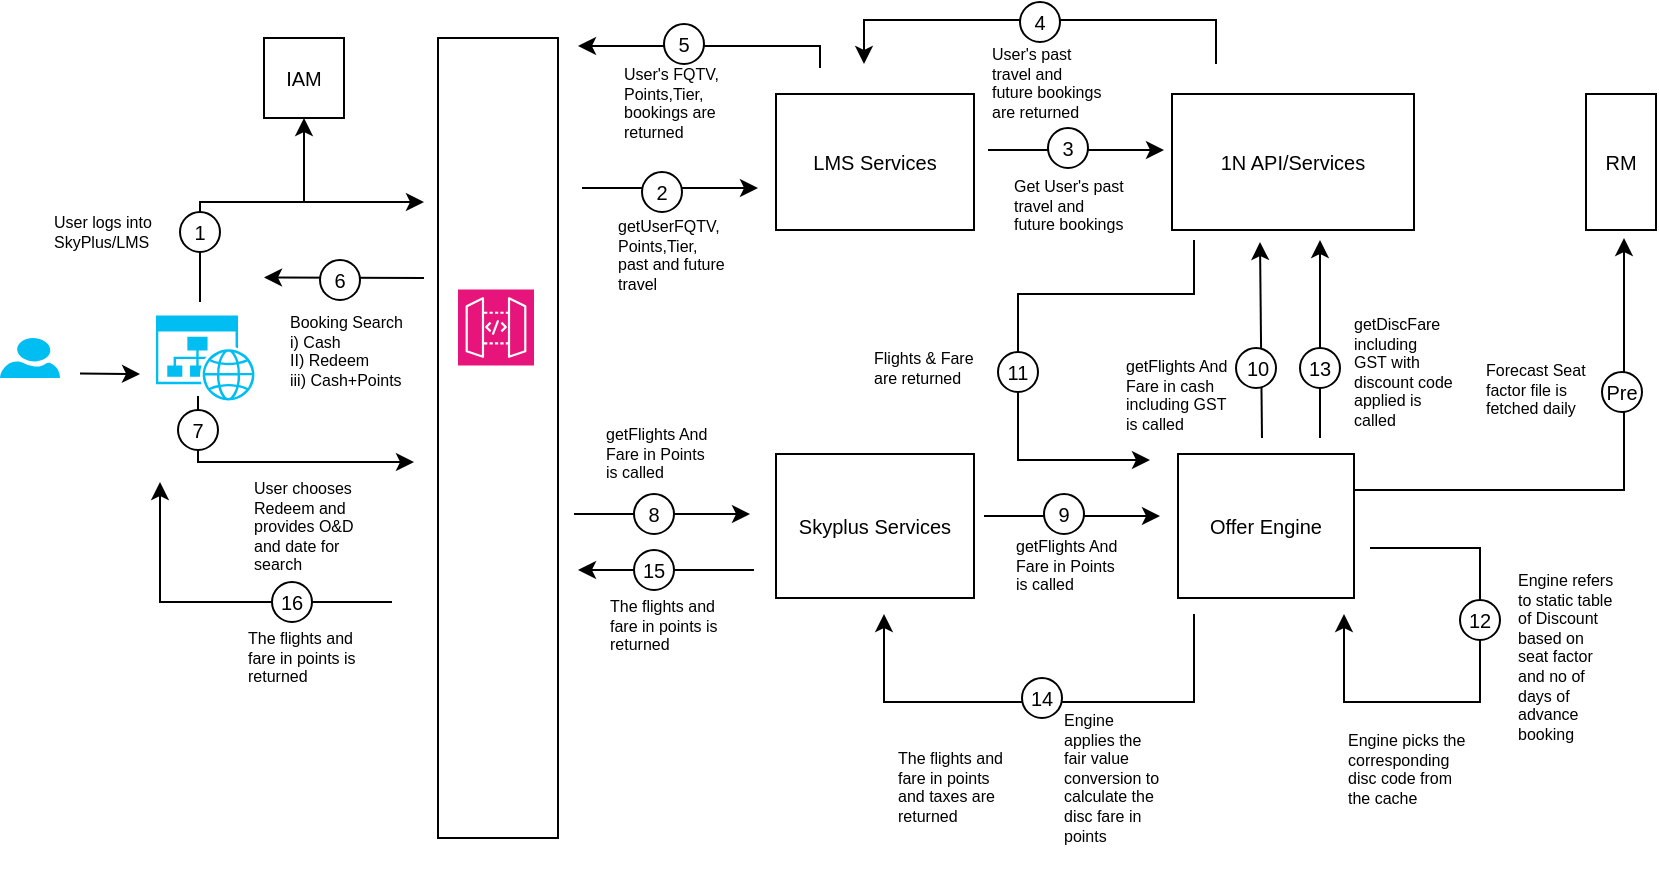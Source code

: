 <mxfile version="24.0.2" type="github" pages="2">
  <diagram name="Search and Results" id="EjSmjShiK06Z1aKPEQtG">
    <mxGraphModel dx="1034" dy="446" grid="1" gridSize="10" guides="1" tooltips="1" connect="1" arrows="1" fold="1" page="1" pageScale="1" pageWidth="850" pageHeight="1100" math="0" shadow="0">
      <root>
        <mxCell id="0" />
        <mxCell id="1" parent="0" />
        <mxCell id="NHKOM5S_4V-dGVnU0B9f-1" value="" style="endArrow=classic;html=1;rounded=0;" parent="1" edge="1">
          <mxGeometry width="50" height="50" relative="1" as="geometry">
            <mxPoint x="639" y="240" as="sourcePoint" />
            <mxPoint x="638" y="142" as="targetPoint" />
          </mxGeometry>
        </mxCell>
        <mxCell id="NHKOM5S_4V-dGVnU0B9f-2" value="" style="verticalLabelPosition=bottom;html=1;verticalAlign=top;align=center;strokeColor=none;fillColor=#00BEF2;shape=mxgraph.azure.user;" parent="1" vertex="1">
          <mxGeometry x="8" y="190" width="30" height="20" as="geometry" />
        </mxCell>
        <mxCell id="NHKOM5S_4V-dGVnU0B9f-3" value="" style="rounded=0;whiteSpace=wrap;html=1;" parent="1" vertex="1">
          <mxGeometry x="227" y="40" width="60" height="400" as="geometry" />
        </mxCell>
        <mxCell id="NHKOM5S_4V-dGVnU0B9f-4" value="" style="verticalLabelPosition=bottom;html=1;verticalAlign=top;align=center;strokeColor=none;fillColor=#00BEF2;shape=mxgraph.azure.website_generic;pointerEvents=1;" parent="1" vertex="1">
          <mxGeometry x="86" y="178.75" width="50" height="42.5" as="geometry" />
        </mxCell>
        <mxCell id="NHKOM5S_4V-dGVnU0B9f-5" value="" style="sketch=0;points=[[0,0,0],[0.25,0,0],[0.5,0,0],[0.75,0,0],[1,0,0],[0,1,0],[0.25,1,0],[0.5,1,0],[0.75,1,0],[1,1,0],[0,0.25,0],[0,0.5,0],[0,0.75,0],[1,0.25,0],[1,0.5,0],[1,0.75,0]];outlineConnect=0;fontColor=#232F3E;fillColor=#E7157B;strokeColor=#ffffff;dashed=0;verticalLabelPosition=bottom;verticalAlign=top;align=center;html=1;fontSize=12;fontStyle=0;aspect=fixed;shape=mxgraph.aws4.resourceIcon;resIcon=mxgraph.aws4.api_gateway;" parent="1" vertex="1">
          <mxGeometry x="237" y="165.75" width="38" height="38" as="geometry" />
        </mxCell>
        <mxCell id="NHKOM5S_4V-dGVnU0B9f-6" value="" style="endArrow=classic;html=1;rounded=0;" parent="1" edge="1">
          <mxGeometry width="50" height="50" relative="1" as="geometry">
            <mxPoint x="48" y="207.75" as="sourcePoint" />
            <mxPoint x="78" y="208" as="targetPoint" />
          </mxGeometry>
        </mxCell>
        <mxCell id="NHKOM5S_4V-dGVnU0B9f-7" value="" style="endArrow=classic;html=1;rounded=0;" parent="1" edge="1">
          <mxGeometry width="50" height="50" relative="1" as="geometry">
            <mxPoint x="108" y="172" as="sourcePoint" />
            <mxPoint x="220" y="122" as="targetPoint" />
            <Array as="points">
              <mxPoint x="108" y="122" />
            </Array>
          </mxGeometry>
        </mxCell>
        <mxCell id="NHKOM5S_4V-dGVnU0B9f-8" value="Booking Search&lt;br&gt;i) Cash&lt;br&gt;II) Redeem&lt;br&gt;iii) Cash+Points" style="text;html=1;strokeColor=none;fillColor=none;align=left;verticalAlign=top;whiteSpace=wrap;rounded=0;fontSize=8;" parent="1" vertex="1">
          <mxGeometry x="150.5" y="171" width="58.5" height="47" as="geometry" />
        </mxCell>
        <mxCell id="NHKOM5S_4V-dGVnU0B9f-9" value="" style="endArrow=classic;html=1;rounded=0;entryX=0.5;entryY=1;entryDx=0;entryDy=0;" parent="1" target="NHKOM5S_4V-dGVnU0B9f-10" edge="1">
          <mxGeometry width="50" height="50" relative="1" as="geometry">
            <mxPoint x="160" y="122" as="sourcePoint" />
            <mxPoint x="200" y="72" as="targetPoint" />
          </mxGeometry>
        </mxCell>
        <mxCell id="NHKOM5S_4V-dGVnU0B9f-10" value="&lt;font style=&quot;font-size: 10px;&quot;&gt;IAM&lt;/font&gt;" style="rounded=0;whiteSpace=wrap;html=1;" parent="1" vertex="1">
          <mxGeometry x="140" y="40" width="40" height="40" as="geometry" />
        </mxCell>
        <mxCell id="NHKOM5S_4V-dGVnU0B9f-11" value="" style="endArrow=classic;html=1;rounded=0;" parent="1" edge="1">
          <mxGeometry width="50" height="50" relative="1" as="geometry">
            <mxPoint x="220" y="160" as="sourcePoint" />
            <mxPoint x="140" y="159.75" as="targetPoint" />
          </mxGeometry>
        </mxCell>
        <mxCell id="NHKOM5S_4V-dGVnU0B9f-12" value="" style="ellipse;whiteSpace=wrap;html=1;aspect=fixed;" parent="1" vertex="1">
          <mxGeometry x="168" y="151" width="20" height="20" as="geometry" />
        </mxCell>
        <mxCell id="NHKOM5S_4V-dGVnU0B9f-13" value="&lt;font style=&quot;font-size: 10px;&quot;&gt;6&lt;/font&gt;" style="text;html=1;strokeColor=none;fillColor=none;align=center;verticalAlign=middle;whiteSpace=wrap;rounded=0;" parent="1" vertex="1">
          <mxGeometry x="163" y="151" width="30" height="20" as="geometry" />
        </mxCell>
        <mxCell id="NHKOM5S_4V-dGVnU0B9f-14" value="" style="ellipse;whiteSpace=wrap;html=1;aspect=fixed;" parent="1" vertex="1">
          <mxGeometry x="98" y="127" width="20" height="20" as="geometry" />
        </mxCell>
        <mxCell id="NHKOM5S_4V-dGVnU0B9f-15" value="&lt;font style=&quot;font-size: 10px;&quot;&gt;1&lt;/font&gt;" style="text;html=1;strokeColor=none;fillColor=none;align=center;verticalAlign=middle;whiteSpace=wrap;rounded=0;" parent="1" vertex="1">
          <mxGeometry x="93" y="127" width="30" height="20" as="geometry" />
        </mxCell>
        <mxCell id="NHKOM5S_4V-dGVnU0B9f-16" value="User logs into SkyPlus/LMS" style="text;html=1;strokeColor=none;fillColor=none;align=left;verticalAlign=top;whiteSpace=wrap;rounded=0;fontSize=8;" parent="1" vertex="1">
          <mxGeometry x="32.5" y="120.5" width="58.5" height="38.5" as="geometry" />
        </mxCell>
        <mxCell id="NHKOM5S_4V-dGVnU0B9f-17" value="" style="endArrow=classic;html=1;rounded=0;" parent="1" edge="1">
          <mxGeometry width="50" height="50" relative="1" as="geometry">
            <mxPoint x="107" y="219" as="sourcePoint" />
            <mxPoint x="215" y="252" as="targetPoint" />
            <Array as="points">
              <mxPoint x="107" y="252" />
            </Array>
          </mxGeometry>
        </mxCell>
        <mxCell id="NHKOM5S_4V-dGVnU0B9f-18" value="" style="ellipse;whiteSpace=wrap;html=1;aspect=fixed;" parent="1" vertex="1">
          <mxGeometry x="97" y="226" width="20" height="20" as="geometry" />
        </mxCell>
        <mxCell id="NHKOM5S_4V-dGVnU0B9f-19" value="&lt;font style=&quot;font-size: 10px;&quot;&gt;7&lt;/font&gt;" style="text;html=1;strokeColor=none;fillColor=none;align=center;verticalAlign=middle;whiteSpace=wrap;rounded=0;" parent="1" vertex="1">
          <mxGeometry x="92" y="226" width="30" height="20" as="geometry" />
        </mxCell>
        <mxCell id="NHKOM5S_4V-dGVnU0B9f-20" value="User chooses Redeem and provides O&amp;amp;D and date for search" style="text;html=1;strokeColor=none;fillColor=none;align=left;verticalAlign=top;whiteSpace=wrap;rounded=0;fontSize=8;" parent="1" vertex="1">
          <mxGeometry x="132.5" y="253.5" width="58.5" height="38.5" as="geometry" />
        </mxCell>
        <mxCell id="NHKOM5S_4V-dGVnU0B9f-21" value="&lt;font style=&quot;font-size: 10px;&quot;&gt;LMS Services&lt;/font&gt;" style="rounded=0;whiteSpace=wrap;html=1;" parent="1" vertex="1">
          <mxGeometry x="396" y="68" width="99" height="68" as="geometry" />
        </mxCell>
        <mxCell id="NHKOM5S_4V-dGVnU0B9f-22" value="&lt;font style=&quot;font-size: 10px;&quot;&gt;Skyplus Services&lt;/font&gt;" style="rounded=0;whiteSpace=wrap;html=1;" parent="1" vertex="1">
          <mxGeometry x="396" y="248" width="99" height="72" as="geometry" />
        </mxCell>
        <mxCell id="NHKOM5S_4V-dGVnU0B9f-23" value="&lt;font style=&quot;font-size: 10px;&quot;&gt;Offer Engine&lt;/font&gt;" style="rounded=0;whiteSpace=wrap;html=1;" parent="1" vertex="1">
          <mxGeometry x="597" y="248" width="88" height="72" as="geometry" />
        </mxCell>
        <mxCell id="NHKOM5S_4V-dGVnU0B9f-24" value="" style="endArrow=classic;html=1;rounded=0;" parent="1" edge="1">
          <mxGeometry width="50" height="50" relative="1" as="geometry">
            <mxPoint x="299" y="115" as="sourcePoint" />
            <mxPoint x="387" y="115" as="targetPoint" />
          </mxGeometry>
        </mxCell>
        <mxCell id="NHKOM5S_4V-dGVnU0B9f-25" value="&lt;font style=&quot;font-size: 10px;&quot;&gt;1N API/Services&lt;/font&gt;" style="rounded=0;whiteSpace=wrap;html=1;" parent="1" vertex="1">
          <mxGeometry x="594" y="68" width="121" height="68" as="geometry" />
        </mxCell>
        <mxCell id="NHKOM5S_4V-dGVnU0B9f-26" value="" style="ellipse;whiteSpace=wrap;html=1;aspect=fixed;" parent="1" vertex="1">
          <mxGeometry x="329" y="107" width="20" height="20" as="geometry" />
        </mxCell>
        <mxCell id="NHKOM5S_4V-dGVnU0B9f-27" value="&lt;font style=&quot;font-size: 10px;&quot;&gt;2&lt;/font&gt;" style="text;html=1;strokeColor=none;fillColor=none;align=center;verticalAlign=middle;whiteSpace=wrap;rounded=0;" parent="1" vertex="1">
          <mxGeometry x="324" y="107" width="30" height="20" as="geometry" />
        </mxCell>
        <mxCell id="NHKOM5S_4V-dGVnU0B9f-28" value="getUserFQTV, Points,Tier, past and future travel" style="text;html=1;strokeColor=none;fillColor=none;align=left;verticalAlign=top;whiteSpace=wrap;rounded=0;fontSize=8;" parent="1" vertex="1">
          <mxGeometry x="314.75" y="123" width="58.5" height="53" as="geometry" />
        </mxCell>
        <mxCell id="NHKOM5S_4V-dGVnU0B9f-29" value="getDiscFare including GST&amp;nbsp;&lt;span style=&quot;background-color: initial;&quot;&gt;with&lt;/span&gt;&lt;div&gt;discount code applied is called&lt;/div&gt;" style="text;html=1;strokeColor=none;fillColor=none;align=left;verticalAlign=top;whiteSpace=wrap;rounded=0;fontSize=8;" parent="1" vertex="1">
          <mxGeometry x="683" y="172" width="52" height="55" as="geometry" />
        </mxCell>
        <mxCell id="NHKOM5S_4V-dGVnU0B9f-30" value="" style="endArrow=classic;html=1;rounded=0;" parent="1" edge="1">
          <mxGeometry width="50" height="50" relative="1" as="geometry">
            <mxPoint x="500" y="279" as="sourcePoint" />
            <mxPoint x="588" y="279" as="targetPoint" />
          </mxGeometry>
        </mxCell>
        <mxCell id="NHKOM5S_4V-dGVnU0B9f-31" value="" style="ellipse;whiteSpace=wrap;html=1;aspect=fixed;" parent="1" vertex="1">
          <mxGeometry x="530" y="268" width="20" height="20" as="geometry" />
        </mxCell>
        <mxCell id="NHKOM5S_4V-dGVnU0B9f-32" value="&lt;span style=&quot;font-size: 10px;&quot;&gt;9&lt;/span&gt;" style="text;html=1;strokeColor=none;fillColor=none;align=center;verticalAlign=middle;whiteSpace=wrap;rounded=0;" parent="1" vertex="1">
          <mxGeometry x="525" y="268" width="30" height="20" as="geometry" />
        </mxCell>
        <mxCell id="NHKOM5S_4V-dGVnU0B9f-33" value="getFlights And Fare in cash including GST is called" style="text;html=1;strokeColor=none;fillColor=none;align=left;verticalAlign=top;whiteSpace=wrap;rounded=0;fontSize=8;" parent="1" vertex="1">
          <mxGeometry x="569" y="192.5" width="58.5" height="33" as="geometry" />
        </mxCell>
        <mxCell id="NHKOM5S_4V-dGVnU0B9f-34" value="" style="endArrow=classic;html=1;rounded=0;" parent="1" edge="1">
          <mxGeometry width="50" height="50" relative="1" as="geometry">
            <mxPoint x="295" y="278" as="sourcePoint" />
            <mxPoint x="383" y="278" as="targetPoint" />
          </mxGeometry>
        </mxCell>
        <mxCell id="NHKOM5S_4V-dGVnU0B9f-35" value="" style="ellipse;whiteSpace=wrap;html=1;aspect=fixed;" parent="1" vertex="1">
          <mxGeometry x="325" y="268" width="20" height="20" as="geometry" />
        </mxCell>
        <mxCell id="NHKOM5S_4V-dGVnU0B9f-36" value="&lt;font style=&quot;font-size: 10px;&quot;&gt;8&lt;/font&gt;" style="text;html=1;strokeColor=none;fillColor=none;align=center;verticalAlign=middle;whiteSpace=wrap;rounded=0;" parent="1" vertex="1">
          <mxGeometry x="320" y="268" width="30" height="20" as="geometry" />
        </mxCell>
        <mxCell id="NHKOM5S_4V-dGVnU0B9f-37" value="getFlights And Fare in Points is called" style="text;html=1;strokeColor=none;fillColor=none;align=left;verticalAlign=top;whiteSpace=wrap;rounded=0;fontSize=8;" parent="1" vertex="1">
          <mxGeometry x="308.75" y="227" width="58.5" height="33" as="geometry" />
        </mxCell>
        <mxCell id="NHKOM5S_4V-dGVnU0B9f-38" value="" style="endArrow=classic;html=1;rounded=0;" parent="1" edge="1">
          <mxGeometry width="50" height="50" relative="1" as="geometry">
            <mxPoint x="668" y="240" as="sourcePoint" />
            <mxPoint x="668" y="141" as="targetPoint" />
            <Array as="points">
              <mxPoint x="668" y="196" />
            </Array>
          </mxGeometry>
        </mxCell>
        <mxCell id="NHKOM5S_4V-dGVnU0B9f-39" value="&lt;font style=&quot;font-size: 10px;&quot;&gt;RM&lt;/font&gt;" style="rounded=0;whiteSpace=wrap;html=1;" parent="1" vertex="1">
          <mxGeometry x="801" y="68" width="35" height="68" as="geometry" />
        </mxCell>
        <mxCell id="NHKOM5S_4V-dGVnU0B9f-40" value="" style="endArrow=classic;html=1;rounded=0;" parent="1" edge="1">
          <mxGeometry width="50" height="50" relative="1" as="geometry">
            <mxPoint x="502" y="96" as="sourcePoint" />
            <mxPoint x="590" y="96" as="targetPoint" />
          </mxGeometry>
        </mxCell>
        <mxCell id="NHKOM5S_4V-dGVnU0B9f-41" value="" style="ellipse;whiteSpace=wrap;html=1;aspect=fixed;" parent="1" vertex="1">
          <mxGeometry x="532" y="85" width="20" height="20" as="geometry" />
        </mxCell>
        <mxCell id="NHKOM5S_4V-dGVnU0B9f-42" value="&lt;font style=&quot;font-size: 10px;&quot;&gt;3&lt;/font&gt;" style="text;html=1;strokeColor=none;fillColor=none;align=center;verticalAlign=middle;whiteSpace=wrap;rounded=0;" parent="1" vertex="1">
          <mxGeometry x="527" y="85" width="30" height="20" as="geometry" />
        </mxCell>
        <mxCell id="NHKOM5S_4V-dGVnU0B9f-43" value="Get User&#39;s past travel and future bookings&amp;nbsp;" style="text;html=1;strokeColor=none;fillColor=none;align=left;verticalAlign=top;whiteSpace=wrap;rounded=0;fontSize=8;" parent="1" vertex="1">
          <mxGeometry x="512.75" y="103" width="58.5" height="33" as="geometry" />
        </mxCell>
        <mxCell id="NHKOM5S_4V-dGVnU0B9f-44" value="" style="ellipse;whiteSpace=wrap;html=1;aspect=fixed;" parent="1" vertex="1">
          <mxGeometry x="626" y="195" width="20" height="20" as="geometry" />
        </mxCell>
        <mxCell id="NHKOM5S_4V-dGVnU0B9f-45" value="&lt;span style=&quot;font-size: 10px;&quot;&gt;10&lt;/span&gt;" style="text;html=1;strokeColor=none;fillColor=none;align=center;verticalAlign=middle;whiteSpace=wrap;rounded=0;" parent="1" vertex="1">
          <mxGeometry x="622" y="195" width="30" height="20" as="geometry" />
        </mxCell>
        <mxCell id="NHKOM5S_4V-dGVnU0B9f-46" value="getFlights And Fare in Points is called" style="text;html=1;strokeColor=none;fillColor=none;align=left;verticalAlign=top;whiteSpace=wrap;rounded=0;fontSize=8;" parent="1" vertex="1">
          <mxGeometry x="513.75" y="283" width="58.5" height="33" as="geometry" />
        </mxCell>
        <mxCell id="NHKOM5S_4V-dGVnU0B9f-47" value="" style="ellipse;whiteSpace=wrap;html=1;aspect=fixed;" parent="1" vertex="1">
          <mxGeometry x="658" y="195" width="20" height="20" as="geometry" />
        </mxCell>
        <mxCell id="NHKOM5S_4V-dGVnU0B9f-48" value="&lt;span style=&quot;font-size: 10px;&quot;&gt;13&lt;/span&gt;" style="text;html=1;strokeColor=none;fillColor=none;align=center;verticalAlign=middle;whiteSpace=wrap;rounded=0;" parent="1" vertex="1">
          <mxGeometry x="653" y="195" width="30" height="20" as="geometry" />
        </mxCell>
        <mxCell id="NHKOM5S_4V-dGVnU0B9f-49" value="" style="endArrow=classic;html=1;rounded=0;" parent="1" edge="1">
          <mxGeometry width="50" height="50" relative="1" as="geometry">
            <mxPoint x="605" y="141" as="sourcePoint" />
            <mxPoint x="583" y="251" as="targetPoint" />
            <Array as="points">
              <mxPoint x="605" y="168" />
              <mxPoint x="517" y="168" />
              <mxPoint x="517" y="207" />
              <mxPoint x="517" y="251" />
            </Array>
          </mxGeometry>
        </mxCell>
        <mxCell id="NHKOM5S_4V-dGVnU0B9f-50" value="" style="ellipse;whiteSpace=wrap;html=1;aspect=fixed;" parent="1" vertex="1">
          <mxGeometry x="507" y="197" width="20" height="20" as="geometry" />
        </mxCell>
        <mxCell id="NHKOM5S_4V-dGVnU0B9f-51" value="&lt;font style=&quot;font-size: 10px;&quot;&gt;11&lt;/font&gt;" style="text;html=1;strokeColor=none;fillColor=none;align=center;verticalAlign=middle;whiteSpace=wrap;rounded=0;" parent="1" vertex="1">
          <mxGeometry x="502" y="197" width="30" height="20" as="geometry" />
        </mxCell>
        <mxCell id="NHKOM5S_4V-dGVnU0B9f-52" value="Flights &amp;amp; Fare are returned" style="text;html=1;strokeColor=none;fillColor=none;align=left;verticalAlign=top;whiteSpace=wrap;rounded=0;fontSize=8;" parent="1" vertex="1">
          <mxGeometry x="443" y="188.5" width="58.5" height="33" as="geometry" />
        </mxCell>
        <mxCell id="NHKOM5S_4V-dGVnU0B9f-53" value="Forecast Seat factor file is fetched daily" style="text;html=1;strokeColor=none;fillColor=none;align=left;verticalAlign=top;whiteSpace=wrap;rounded=0;fontSize=8;" parent="1" vertex="1">
          <mxGeometry x="749" y="195" width="52" height="55" as="geometry" />
        </mxCell>
        <mxCell id="NHKOM5S_4V-dGVnU0B9f-54" value="" style="endArrow=classic;html=1;rounded=0;" parent="1" edge="1">
          <mxGeometry width="50" height="50" relative="1" as="geometry">
            <mxPoint x="693" y="295" as="sourcePoint" />
            <mxPoint x="680" y="328" as="targetPoint" />
            <Array as="points">
              <mxPoint x="748" y="295" />
              <mxPoint x="748" y="372" />
              <mxPoint x="680" y="372" />
              <mxPoint x="680" y="350" />
            </Array>
          </mxGeometry>
        </mxCell>
        <mxCell id="NHKOM5S_4V-dGVnU0B9f-55" value="" style="ellipse;whiteSpace=wrap;html=1;aspect=fixed;" parent="1" vertex="1">
          <mxGeometry x="738" y="321" width="20" height="20" as="geometry" />
        </mxCell>
        <mxCell id="NHKOM5S_4V-dGVnU0B9f-56" value="&lt;font style=&quot;font-size: 10px;&quot;&gt;12&lt;/font&gt;" style="text;html=1;strokeColor=none;fillColor=none;align=center;verticalAlign=middle;whiteSpace=wrap;rounded=0;" parent="1" vertex="1">
          <mxGeometry x="733" y="321" width="30" height="20" as="geometry" />
        </mxCell>
        <mxCell id="NHKOM5S_4V-dGVnU0B9f-57" value="" style="endArrow=classic;html=1;rounded=0;" parent="1" edge="1">
          <mxGeometry width="50" height="50" relative="1" as="geometry">
            <mxPoint x="616" y="53" as="sourcePoint" />
            <mxPoint x="440" y="53" as="targetPoint" />
            <Array as="points">
              <mxPoint x="616" y="31" />
              <mxPoint x="528" y="31" />
              <mxPoint x="440" y="31" />
            </Array>
          </mxGeometry>
        </mxCell>
        <mxCell id="NHKOM5S_4V-dGVnU0B9f-58" value="" style="ellipse;whiteSpace=wrap;html=1;aspect=fixed;" parent="1" vertex="1">
          <mxGeometry x="518" y="22" width="20" height="20" as="geometry" />
        </mxCell>
        <mxCell id="NHKOM5S_4V-dGVnU0B9f-59" value="&lt;font style=&quot;font-size: 10px;&quot;&gt;4&lt;/font&gt;" style="text;html=1;strokeColor=none;fillColor=none;align=center;verticalAlign=middle;whiteSpace=wrap;rounded=0;" parent="1" vertex="1">
          <mxGeometry x="513" y="22" width="30" height="20" as="geometry" />
        </mxCell>
        <mxCell id="NHKOM5S_4V-dGVnU0B9f-60" value="User&#39;s past travel and future bookings are returned" style="text;html=1;strokeColor=none;fillColor=none;align=left;verticalAlign=top;whiteSpace=wrap;rounded=0;fontSize=8;" parent="1" vertex="1">
          <mxGeometry x="501.75" y="37" width="58.5" height="33" as="geometry" />
        </mxCell>
        <mxCell id="NHKOM5S_4V-dGVnU0B9f-61" value="Engine refers to static table of Discount based on seat factor and no of days of advance booking" style="text;html=1;strokeColor=none;fillColor=none;align=left;verticalAlign=top;whiteSpace=wrap;rounded=0;fontSize=8;" parent="1" vertex="1">
          <mxGeometry x="765" y="300" width="52" height="94" as="geometry" />
        </mxCell>
        <mxCell id="NHKOM5S_4V-dGVnU0B9f-62" value="Engine picks the corresponding disc code from the cache" style="text;html=1;strokeColor=none;fillColor=none;align=left;verticalAlign=top;whiteSpace=wrap;rounded=0;fontSize=8;" parent="1" vertex="1">
          <mxGeometry x="680" y="380" width="62" height="50" as="geometry" />
        </mxCell>
        <mxCell id="NHKOM5S_4V-dGVnU0B9f-63" value="" style="endArrow=classic;html=1;rounded=0;" parent="1" edge="1">
          <mxGeometry width="50" height="50" relative="1" as="geometry">
            <mxPoint x="605" y="328" as="sourcePoint" />
            <mxPoint x="450" y="328" as="targetPoint" />
            <Array as="points">
              <mxPoint x="605" y="372" />
              <mxPoint x="450" y="372" />
            </Array>
          </mxGeometry>
        </mxCell>
        <mxCell id="NHKOM5S_4V-dGVnU0B9f-64" value="" style="ellipse;whiteSpace=wrap;html=1;aspect=fixed;" parent="1" vertex="1">
          <mxGeometry x="519" y="360" width="20" height="20" as="geometry" />
        </mxCell>
        <mxCell id="NHKOM5S_4V-dGVnU0B9f-65" value="&lt;font style=&quot;font-size: 10px;&quot;&gt;14&lt;/font&gt;" style="text;html=1;strokeColor=none;fillColor=none;align=center;verticalAlign=middle;whiteSpace=wrap;rounded=0;" parent="1" vertex="1">
          <mxGeometry x="514" y="360" width="30" height="20" as="geometry" />
        </mxCell>
        <mxCell id="NHKOM5S_4V-dGVnU0B9f-66" value="The flights and fare in points&amp;nbsp; and taxes are returned" style="text;html=1;strokeColor=none;fillColor=none;align=left;verticalAlign=top;whiteSpace=wrap;rounded=0;fontSize=8;" parent="1" vertex="1">
          <mxGeometry x="454.5" y="388.5" width="58.5" height="33" as="geometry" />
        </mxCell>
        <mxCell id="NHKOM5S_4V-dGVnU0B9f-67" value="" style="endArrow=classic;html=1;rounded=0;" parent="1" edge="1">
          <mxGeometry width="50" height="50" relative="1" as="geometry">
            <mxPoint x="385" y="306" as="sourcePoint" />
            <mxPoint x="297" y="306" as="targetPoint" />
            <Array as="points">
              <mxPoint x="352" y="306" />
              <mxPoint x="319" y="306" />
            </Array>
          </mxGeometry>
        </mxCell>
        <mxCell id="NHKOM5S_4V-dGVnU0B9f-68" value="" style="ellipse;whiteSpace=wrap;html=1;aspect=fixed;" parent="1" vertex="1">
          <mxGeometry x="325" y="296" width="20" height="20" as="geometry" />
        </mxCell>
        <mxCell id="NHKOM5S_4V-dGVnU0B9f-69" value="&lt;font style=&quot;font-size: 10px;&quot;&gt;15&lt;/font&gt;" style="text;html=1;strokeColor=none;fillColor=none;align=center;verticalAlign=middle;whiteSpace=wrap;rounded=0;" parent="1" vertex="1">
          <mxGeometry x="320" y="296" width="30" height="20" as="geometry" />
        </mxCell>
        <mxCell id="NHKOM5S_4V-dGVnU0B9f-70" value="The flights and fare in points is returned" style="text;html=1;strokeColor=none;fillColor=none;align=left;verticalAlign=top;whiteSpace=wrap;rounded=0;fontSize=8;" parent="1" vertex="1">
          <mxGeometry x="310.75" y="313" width="58.5" height="33" as="geometry" />
        </mxCell>
        <mxCell id="NHKOM5S_4V-dGVnU0B9f-71" value="" style="endArrow=classic;html=1;rounded=0;" parent="1" edge="1">
          <mxGeometry width="50" height="50" relative="1" as="geometry">
            <mxPoint x="204" y="322" as="sourcePoint" />
            <mxPoint x="88" y="262" as="targetPoint" />
            <Array as="points">
              <mxPoint x="171" y="322" />
              <mxPoint x="88" y="322" />
            </Array>
          </mxGeometry>
        </mxCell>
        <mxCell id="NHKOM5S_4V-dGVnU0B9f-72" value="" style="ellipse;whiteSpace=wrap;html=1;aspect=fixed;" parent="1" vertex="1">
          <mxGeometry x="144" y="312" width="20" height="20" as="geometry" />
        </mxCell>
        <mxCell id="NHKOM5S_4V-dGVnU0B9f-73" value="&lt;font style=&quot;font-size: 10px;&quot;&gt;16&lt;/font&gt;" style="text;html=1;strokeColor=none;fillColor=none;align=center;verticalAlign=middle;whiteSpace=wrap;rounded=0;" parent="1" vertex="1">
          <mxGeometry x="139" y="312" width="30" height="20" as="geometry" />
        </mxCell>
        <mxCell id="NHKOM5S_4V-dGVnU0B9f-74" value="The flights and fare in points is returned" style="text;html=1;strokeColor=none;fillColor=none;align=left;verticalAlign=top;whiteSpace=wrap;rounded=0;fontSize=8;" parent="1" vertex="1">
          <mxGeometry x="129.75" y="329" width="58.5" height="33" as="geometry" />
        </mxCell>
        <mxCell id="NHKOM5S_4V-dGVnU0B9f-75" value="" style="endArrow=classic;html=1;rounded=0;" parent="1" edge="1">
          <mxGeometry width="50" height="50" relative="1" as="geometry">
            <mxPoint x="418" y="55" as="sourcePoint" />
            <mxPoint x="297" y="44" as="targetPoint" />
            <Array as="points">
              <mxPoint x="418" y="44" />
            </Array>
          </mxGeometry>
        </mxCell>
        <mxCell id="NHKOM5S_4V-dGVnU0B9f-76" value="User&#39;s FQTV, Points,Tier, bookings are returned" style="text;html=1;strokeColor=none;fillColor=none;align=left;verticalAlign=top;whiteSpace=wrap;rounded=0;fontSize=8;" parent="1" vertex="1">
          <mxGeometry x="318" y="47" width="58.5" height="52" as="geometry" />
        </mxCell>
        <mxCell id="NHKOM5S_4V-dGVnU0B9f-77" value="" style="ellipse;whiteSpace=wrap;html=1;aspect=fixed;" parent="1" vertex="1">
          <mxGeometry x="340" y="33" width="20" height="20" as="geometry" />
        </mxCell>
        <mxCell id="NHKOM5S_4V-dGVnU0B9f-78" value="&lt;font style=&quot;font-size: 10px;&quot;&gt;5&lt;/font&gt;" style="text;html=1;strokeColor=none;fillColor=none;align=center;verticalAlign=middle;whiteSpace=wrap;rounded=0;" parent="1" vertex="1">
          <mxGeometry x="335" y="33" width="30" height="20" as="geometry" />
        </mxCell>
        <mxCell id="NHKOM5S_4V-dGVnU0B9f-79" value="" style="endArrow=classic;html=1;rounded=0;entryX=1;entryY=0.25;entryDx=0;entryDy=0;exitX=1;exitY=0.25;exitDx=0;exitDy=0;" parent="1" source="NHKOM5S_4V-dGVnU0B9f-23" edge="1">
          <mxGeometry width="50" height="50" relative="1" as="geometry">
            <mxPoint x="817" y="157" as="sourcePoint" />
            <mxPoint x="820" y="140" as="targetPoint" />
            <Array as="points">
              <mxPoint x="820" y="266" />
            </Array>
          </mxGeometry>
        </mxCell>
        <mxCell id="NHKOM5S_4V-dGVnU0B9f-80" value="&lt;font style=&quot;font-size: 10px;&quot;&gt;Pre&lt;/font&gt;" style="ellipse;whiteSpace=wrap;html=1;aspect=fixed;" parent="1" vertex="1">
          <mxGeometry x="809" y="207" width="20" height="20" as="geometry" />
        </mxCell>
        <mxCell id="NHKOM5S_4V-dGVnU0B9f-81" value="Engine applies the fair value conversion to calculate the disc fare in points" style="text;html=1;strokeColor=none;fillColor=none;align=left;verticalAlign=top;whiteSpace=wrap;rounded=0;fontSize=8;" parent="1" vertex="1">
          <mxGeometry x="538" y="370" width="52" height="94" as="geometry" />
        </mxCell>
      </root>
    </mxGraphModel>
  </diagram>
  <diagram id="nsvEIveBiJCa4OcWRLMD" name="Book">
    <mxGraphModel dx="1034" dy="446" grid="1" gridSize="10" guides="1" tooltips="1" connect="1" arrows="1" fold="1" page="1" pageScale="1" pageWidth="850" pageHeight="1100" math="0" shadow="0">
      <root>
        <mxCell id="0" />
        <mxCell id="1" parent="0" />
        <mxCell id="w05_cwSDtQMUngxFDME1-2" value="" style="verticalLabelPosition=bottom;html=1;verticalAlign=top;align=center;strokeColor=none;fillColor=#00BEF2;shape=mxgraph.azure.user;" vertex="1" parent="1">
          <mxGeometry x="8" y="190" width="30" height="20" as="geometry" />
        </mxCell>
        <mxCell id="w05_cwSDtQMUngxFDME1-3" value="" style="rounded=0;whiteSpace=wrap;html=1;" vertex="1" parent="1">
          <mxGeometry x="227" y="40" width="60" height="400" as="geometry" />
        </mxCell>
        <mxCell id="w05_cwSDtQMUngxFDME1-4" value="" style="verticalLabelPosition=bottom;html=1;verticalAlign=top;align=center;strokeColor=none;fillColor=#00BEF2;shape=mxgraph.azure.website_generic;pointerEvents=1;" vertex="1" parent="1">
          <mxGeometry x="86" y="178.75" width="50" height="42.5" as="geometry" />
        </mxCell>
        <mxCell id="w05_cwSDtQMUngxFDME1-5" value="" style="sketch=0;points=[[0,0,0],[0.25,0,0],[0.5,0,0],[0.75,0,0],[1,0,0],[0,1,0],[0.25,1,0],[0.5,1,0],[0.75,1,0],[1,1,0],[0,0.25,0],[0,0.5,0],[0,0.75,0],[1,0.25,0],[1,0.5,0],[1,0.75,0]];outlineConnect=0;fontColor=#232F3E;fillColor=#E7157B;strokeColor=#ffffff;dashed=0;verticalLabelPosition=bottom;verticalAlign=top;align=center;html=1;fontSize=12;fontStyle=0;aspect=fixed;shape=mxgraph.aws4.resourceIcon;resIcon=mxgraph.aws4.api_gateway;" vertex="1" parent="1">
          <mxGeometry x="237" y="219.75" width="38" height="38" as="geometry" />
        </mxCell>
        <mxCell id="w05_cwSDtQMUngxFDME1-6" value="" style="endArrow=classic;html=1;rounded=0;" edge="1" parent="1">
          <mxGeometry width="50" height="50" relative="1" as="geometry">
            <mxPoint x="48" y="207.75" as="sourcePoint" />
            <mxPoint x="78" y="208" as="targetPoint" />
          </mxGeometry>
        </mxCell>
        <mxCell id="w05_cwSDtQMUngxFDME1-7" value="Book&lt;br&gt;I) Redeem Points" style="text;html=1;strokeColor=none;fillColor=none;align=left;verticalAlign=top;whiteSpace=wrap;rounded=0;fontSize=8;" vertex="1" parent="1">
          <mxGeometry x="150.5" y="171" width="58.5" height="47" as="geometry" />
        </mxCell>
        <mxCell id="w05_cwSDtQMUngxFDME1-8" value="" style="endArrow=classic;html=1;rounded=0;" edge="1" parent="1">
          <mxGeometry width="50" height="50" relative="1" as="geometry">
            <mxPoint x="107" y="219" as="sourcePoint" />
            <mxPoint x="215" y="252" as="targetPoint" />
            <Array as="points">
              <mxPoint x="107" y="252" />
            </Array>
          </mxGeometry>
        </mxCell>
        <mxCell id="w05_cwSDtQMUngxFDME1-9" value="" style="ellipse;whiteSpace=wrap;html=1;aspect=fixed;" vertex="1" parent="1">
          <mxGeometry x="97" y="226" width="20" height="20" as="geometry" />
        </mxCell>
        <mxCell id="w05_cwSDtQMUngxFDME1-10" value="&lt;font style=&quot;font-size: 10px;&quot;&gt;1&lt;/font&gt;" style="text;html=1;strokeColor=none;fillColor=none;align=center;verticalAlign=middle;whiteSpace=wrap;rounded=0;" vertex="1" parent="1">
          <mxGeometry x="92" y="226" width="30" height="20" as="geometry" />
        </mxCell>
        <mxCell id="w05_cwSDtQMUngxFDME1-11" value="User chooses a flight to book a flight using points" style="text;html=1;strokeColor=none;fillColor=none;align=left;verticalAlign=top;whiteSpace=wrap;rounded=0;fontSize=8;" vertex="1" parent="1">
          <mxGeometry x="132.5" y="253.5" width="58.5" height="38.5" as="geometry" />
        </mxCell>
        <mxCell id="w05_cwSDtQMUngxFDME1-12" value="&lt;font style=&quot;font-size: 10px;&quot;&gt;LMS Services&lt;/font&gt;" style="rounded=0;whiteSpace=wrap;html=1;" vertex="1" parent="1">
          <mxGeometry x="340" y="40" width="99" height="68" as="geometry" />
        </mxCell>
        <mxCell id="w05_cwSDtQMUngxFDME1-13" value="&lt;font style=&quot;font-size: 10px;&quot;&gt;Skyplus Services&lt;/font&gt;" style="rounded=0;whiteSpace=wrap;html=1;" vertex="1" parent="1">
          <mxGeometry x="396" y="248" width="99" height="72" as="geometry" />
        </mxCell>
        <mxCell id="w05_cwSDtQMUngxFDME1-14" value="&lt;font style=&quot;font-size: 10px;&quot;&gt;Payment Gateway&lt;/font&gt;" style="rounded=0;whiteSpace=wrap;html=1;" vertex="1" parent="1">
          <mxGeometry x="597" y="248" width="88" height="72" as="geometry" />
        </mxCell>
        <mxCell id="w05_cwSDtQMUngxFDME1-15" value="&lt;font style=&quot;font-size: 10px;&quot;&gt;1N API/Services&lt;/font&gt;" style="rounded=0;whiteSpace=wrap;html=1;" vertex="1" parent="1">
          <mxGeometry x="594" y="39" width="121" height="68" as="geometry" />
        </mxCell>
        <mxCell id="w05_cwSDtQMUngxFDME1-16" value="" style="endArrow=classic;html=1;rounded=0;" edge="1" parent="1">
          <mxGeometry width="50" height="50" relative="1" as="geometry">
            <mxPoint x="500" y="279" as="sourcePoint" />
            <mxPoint x="588" y="279" as="targetPoint" />
          </mxGeometry>
        </mxCell>
        <mxCell id="w05_cwSDtQMUngxFDME1-17" value="" style="ellipse;whiteSpace=wrap;html=1;aspect=fixed;" vertex="1" parent="1">
          <mxGeometry x="530" y="268" width="20" height="20" as="geometry" />
        </mxCell>
        <mxCell id="w05_cwSDtQMUngxFDME1-18" value="&lt;span style=&quot;font-size: 10px;&quot;&gt;4&lt;/span&gt;" style="text;html=1;strokeColor=none;fillColor=none;align=center;verticalAlign=middle;whiteSpace=wrap;rounded=0;" vertex="1" parent="1">
          <mxGeometry x="525" y="268" width="30" height="20" as="geometry" />
        </mxCell>
        <mxCell id="w05_cwSDtQMUngxFDME1-20" value="" style="endArrow=classic;html=1;rounded=0;" edge="1" parent="1">
          <mxGeometry width="50" height="50" relative="1" as="geometry">
            <mxPoint x="295" y="278" as="sourcePoint" />
            <mxPoint x="383" y="278" as="targetPoint" />
          </mxGeometry>
        </mxCell>
        <mxCell id="w05_cwSDtQMUngxFDME1-21" value="" style="ellipse;whiteSpace=wrap;html=1;aspect=fixed;" vertex="1" parent="1">
          <mxGeometry x="325" y="268" width="20" height="20" as="geometry" />
        </mxCell>
        <mxCell id="w05_cwSDtQMUngxFDME1-22" value="&lt;font style=&quot;font-size: 10px;&quot;&gt;2&lt;/font&gt;" style="text;html=1;strokeColor=none;fillColor=none;align=center;verticalAlign=middle;whiteSpace=wrap;rounded=0;" vertex="1" parent="1">
          <mxGeometry x="320" y="268" width="30" height="20" as="geometry" />
        </mxCell>
        <mxCell id="w05_cwSDtQMUngxFDME1-23" value="bookFlight with Points is called" style="text;html=1;strokeColor=none;fillColor=none;align=left;verticalAlign=top;whiteSpace=wrap;rounded=0;fontSize=8;" vertex="1" parent="1">
          <mxGeometry x="308.75" y="239" width="58.5" height="33" as="geometry" />
        </mxCell>
        <mxCell id="w05_cwSDtQMUngxFDME1-28" value="PayCashPart (Taxes) is called" style="text;html=1;strokeColor=none;fillColor=none;align=left;verticalAlign=top;whiteSpace=wrap;rounded=0;fontSize=8;" vertex="1" parent="1">
          <mxGeometry x="513.75" y="283" width="58.5" height="33" as="geometry" />
        </mxCell>
        <mxCell id="w05_cwSDtQMUngxFDME1-31" value="" style="endArrow=classic;html=1;rounded=0;" edge="1" parent="1">
          <mxGeometry width="50" height="50" relative="1" as="geometry">
            <mxPoint x="450" y="328" as="sourcePoint" />
            <mxPoint x="630" y="372" as="targetPoint" />
            <Array as="points">
              <mxPoint x="450" y="372" />
              <mxPoint x="605" y="372" />
            </Array>
          </mxGeometry>
        </mxCell>
        <mxCell id="w05_cwSDtQMUngxFDME1-32" value="" style="ellipse;whiteSpace=wrap;html=1;aspect=fixed;" vertex="1" parent="1">
          <mxGeometry x="519" y="360" width="20" height="20" as="geometry" />
        </mxCell>
        <mxCell id="w05_cwSDtQMUngxFDME1-33" value="&lt;font style=&quot;font-size: 10px;&quot;&gt;7&lt;/font&gt;" style="text;html=1;strokeColor=none;fillColor=none;align=center;verticalAlign=middle;whiteSpace=wrap;rounded=0;" vertex="1" parent="1">
          <mxGeometry x="514" y="360" width="30" height="20" as="geometry" />
        </mxCell>
        <mxCell id="w05_cwSDtQMUngxFDME1-34" value="PNR, original price, disc price, seat factor and conversion factor is saved" style="text;html=1;strokeColor=none;fillColor=none;align=left;verticalAlign=top;whiteSpace=wrap;rounded=0;fontSize=8;" vertex="1" parent="1">
          <mxGeometry x="480" y="380" width="97.5" height="40" as="geometry" />
        </mxCell>
        <mxCell id="w05_cwSDtQMUngxFDME1-35" value="" style="endArrow=classic;html=1;rounded=0;" edge="1" parent="1">
          <mxGeometry width="50" height="50" relative="1" as="geometry">
            <mxPoint x="385" y="306" as="sourcePoint" />
            <mxPoint x="297" y="306" as="targetPoint" />
            <Array as="points">
              <mxPoint x="352" y="306" />
              <mxPoint x="319" y="306" />
            </Array>
          </mxGeometry>
        </mxCell>
        <mxCell id="w05_cwSDtQMUngxFDME1-36" value="" style="ellipse;whiteSpace=wrap;html=1;aspect=fixed;" vertex="1" parent="1">
          <mxGeometry x="325" y="296" width="20" height="20" as="geometry" />
        </mxCell>
        <mxCell id="w05_cwSDtQMUngxFDME1-37" value="&lt;font style=&quot;font-size: 10px;&quot;&gt;8.1&lt;/font&gt;" style="text;html=1;strokeColor=none;fillColor=none;align=center;verticalAlign=middle;whiteSpace=wrap;rounded=0;" vertex="1" parent="1">
          <mxGeometry x="320" y="296" width="30" height="20" as="geometry" />
        </mxCell>
        <mxCell id="w05_cwSDtQMUngxFDME1-38" value="Iytineary with PNR is returned" style="text;html=1;strokeColor=none;fillColor=none;align=left;verticalAlign=top;whiteSpace=wrap;rounded=0;fontSize=8;" vertex="1" parent="1">
          <mxGeometry x="310.75" y="313" width="58.5" height="33" as="geometry" />
        </mxCell>
        <mxCell id="w05_cwSDtQMUngxFDME1-39" value="" style="endArrow=classic;html=1;rounded=0;" edge="1" parent="1">
          <mxGeometry width="50" height="50" relative="1" as="geometry">
            <mxPoint x="204" y="322" as="sourcePoint" />
            <mxPoint x="88" y="262" as="targetPoint" />
            <Array as="points">
              <mxPoint x="171" y="322" />
              <mxPoint x="88" y="322" />
            </Array>
          </mxGeometry>
        </mxCell>
        <mxCell id="w05_cwSDtQMUngxFDME1-40" value="" style="ellipse;whiteSpace=wrap;html=1;aspect=fixed;" vertex="1" parent="1">
          <mxGeometry x="144" y="312" width="20" height="20" as="geometry" />
        </mxCell>
        <mxCell id="w05_cwSDtQMUngxFDME1-41" value="&lt;font style=&quot;font-size: 10px;&quot;&gt;16&lt;/font&gt;" style="text;html=1;strokeColor=none;fillColor=none;align=center;verticalAlign=middle;whiteSpace=wrap;rounded=0;" vertex="1" parent="1">
          <mxGeometry x="139" y="312" width="30" height="20" as="geometry" />
        </mxCell>
        <mxCell id="w05_cwSDtQMUngxFDME1-42" value="The flights and fare in points is returned" style="text;html=1;strokeColor=none;fillColor=none;align=left;verticalAlign=top;whiteSpace=wrap;rounded=0;fontSize=8;" vertex="1" parent="1">
          <mxGeometry x="129.75" y="329" width="58.5" height="33" as="geometry" />
        </mxCell>
        <mxCell id="IUlN5LjIvORy5t-scPod-1" value="" style="endArrow=classic;html=1;rounded=0;" edge="1" parent="1">
          <mxGeometry width="50" height="50" relative="1" as="geometry">
            <mxPoint x="460" y="240" as="sourcePoint" />
            <mxPoint x="580" y="80" as="targetPoint" />
            <Array as="points">
              <mxPoint x="460" y="200" />
              <mxPoint x="460" y="170" />
              <mxPoint x="540" y="170" />
              <mxPoint x="540" y="80" />
            </Array>
          </mxGeometry>
        </mxCell>
        <mxCell id="IUlN5LjIvORy5t-scPod-2" value="" style="ellipse;whiteSpace=wrap;html=1;aspect=fixed;" vertex="1" parent="1">
          <mxGeometry x="495" y="158" width="20" height="20" as="geometry" />
        </mxCell>
        <mxCell id="IUlN5LjIvORy5t-scPod-3" value="&lt;font style=&quot;font-size: 10px;&quot;&gt;5&lt;/font&gt;" style="text;html=1;strokeColor=none;fillColor=none;align=center;verticalAlign=middle;whiteSpace=wrap;rounded=0;" vertex="1" parent="1">
          <mxGeometry x="490" y="158" width="30" height="20" as="geometry" />
        </mxCell>
        <mxCell id="IUlN5LjIvORy5t-scPod-4" value="CreateBooking" style="text;html=1;strokeColor=none;fillColor=none;align=left;verticalAlign=top;whiteSpace=wrap;rounded=0;fontSize=8;" vertex="1" parent="1">
          <mxGeometry x="515.5" y="56.5" width="58.5" height="33" as="geometry" />
        </mxCell>
        <mxCell id="WMAwAOBkDRYZOl5rqW0l-2" value="" style="endArrow=classic;html=1;rounded=0;" edge="1" parent="1">
          <mxGeometry width="50" height="50" relative="1" as="geometry">
            <mxPoint x="630" y="120" as="sourcePoint" />
            <mxPoint x="480" y="240" as="targetPoint" />
            <Array as="points">
              <mxPoint x="630" y="200" />
              <mxPoint x="480" y="200" />
            </Array>
          </mxGeometry>
        </mxCell>
        <mxCell id="WMAwAOBkDRYZOl5rqW0l-3" value="" style="ellipse;whiteSpace=wrap;html=1;aspect=fixed;" vertex="1" parent="1">
          <mxGeometry x="549" y="190" width="20" height="20" as="geometry" />
        </mxCell>
        <mxCell id="WMAwAOBkDRYZOl5rqW0l-4" value="&lt;font style=&quot;font-size: 10px;&quot;&gt;6&lt;/font&gt;" style="text;html=1;strokeColor=none;fillColor=none;align=center;verticalAlign=middle;whiteSpace=wrap;rounded=0;" vertex="1" parent="1">
          <mxGeometry x="544" y="190" width="30" height="20" as="geometry" />
        </mxCell>
        <mxCell id="WMAwAOBkDRYZOl5rqW0l-5" value="PNR is generated" style="text;html=1;strokeColor=none;fillColor=none;align=left;verticalAlign=top;whiteSpace=wrap;rounded=0;fontSize=8;" vertex="1" parent="1">
          <mxGeometry x="569" y="203.75" width="58.5" height="33" as="geometry" />
        </mxCell>
        <mxCell id="WMAwAOBkDRYZOl5rqW0l-6" value="Record system" style="rounded=0;whiteSpace=wrap;html=1;" vertex="1" parent="1">
          <mxGeometry x="640" y="346" width="80" height="60" as="geometry" />
        </mxCell>
        <mxCell id="WMAwAOBkDRYZOl5rqW0l-7" value="May be offer engine or 1N (Navitaire)" style="text;html=1;strokeColor=none;fillColor=none;align=left;verticalAlign=top;whiteSpace=wrap;rounded=0;fontSize=8;" vertex="1" parent="1">
          <mxGeometry x="636" y="409" width="97.5" height="40" as="geometry" />
        </mxCell>
        <mxCell id="WMAwAOBkDRYZOl5rqW0l-8" value="" style="endArrow=classic;html=1;rounded=0;" edge="1" parent="1">
          <mxGeometry width="50" height="50" relative="1" as="geometry">
            <mxPoint x="400" y="240" as="sourcePoint" />
            <mxPoint x="368" y="120" as="targetPoint" />
            <Array as="points">
              <mxPoint x="368" y="210" />
            </Array>
          </mxGeometry>
        </mxCell>
        <mxCell id="WMAwAOBkDRYZOl5rqW0l-9" value="Booking information is saved in LMS. Points debited" style="text;html=1;strokeColor=none;fillColor=none;align=left;verticalAlign=top;whiteSpace=wrap;rounded=0;fontSize=8;" vertex="1" parent="1">
          <mxGeometry x="414" y="115.75" width="66" height="60.25" as="geometry" />
        </mxCell>
        <mxCell id="WMAwAOBkDRYZOl5rqW0l-10" value="" style="endArrow=classic;html=1;rounded=0;" edge="1" parent="1">
          <mxGeometry width="50" height="50" relative="1" as="geometry">
            <mxPoint x="399" y="226" as="sourcePoint" />
            <mxPoint x="400" y="120" as="targetPoint" />
            <Array as="points">
              <mxPoint x="399" y="206" />
            </Array>
          </mxGeometry>
        </mxCell>
        <mxCell id="WMAwAOBkDRYZOl5rqW0l-11" value="" style="ellipse;whiteSpace=wrap;html=1;aspect=fixed;" vertex="1" parent="1">
          <mxGeometry x="389" y="164" width="20" height="20" as="geometry" />
        </mxCell>
        <mxCell id="WMAwAOBkDRYZOl5rqW0l-12" value="&lt;font style=&quot;font-size: 10px;&quot;&gt;8.2&lt;/font&gt;" style="text;html=1;strokeColor=none;fillColor=none;align=center;verticalAlign=middle;whiteSpace=wrap;rounded=0;" vertex="1" parent="1">
          <mxGeometry x="384" y="164" width="30" height="20" as="geometry" />
        </mxCell>
        <mxCell id="WMAwAOBkDRYZOl5rqW0l-14" value="" style="ellipse;whiteSpace=wrap;html=1;aspect=fixed;" vertex="1" parent="1">
          <mxGeometry x="358" y="176" width="20" height="20" as="geometry" />
        </mxCell>
        <mxCell id="WMAwAOBkDRYZOl5rqW0l-15" value="&lt;font style=&quot;font-size: 10px;&quot;&gt;3&lt;/font&gt;" style="text;html=1;strokeColor=none;fillColor=none;align=center;verticalAlign=middle;whiteSpace=wrap;rounded=0;" vertex="1" parent="1">
          <mxGeometry x="353" y="176" width="30" height="20" as="geometry" />
        </mxCell>
        <mxCell id="WMAwAOBkDRYZOl5rqW0l-17" value="Points on hold is caled" style="text;html=1;strokeColor=none;fillColor=none;align=left;verticalAlign=top;whiteSpace=wrap;rounded=0;fontSize=8;" vertex="1" parent="1">
          <mxGeometry x="301.75" y="165" width="58.5" height="33" as="geometry" />
        </mxCell>
        <mxCell id="WMAwAOBkDRYZOl5rqW0l-18" value="PNR is marked as non-claimable" style="text;html=1;strokeColor=none;fillColor=none;align=left;verticalAlign=top;whiteSpace=wrap;rounded=0;fontSize=8;" vertex="1" parent="1">
          <mxGeometry x="402" y="184" width="45.12" height="60.25" as="geometry" />
        </mxCell>
      </root>
    </mxGraphModel>
  </diagram>
</mxfile>
